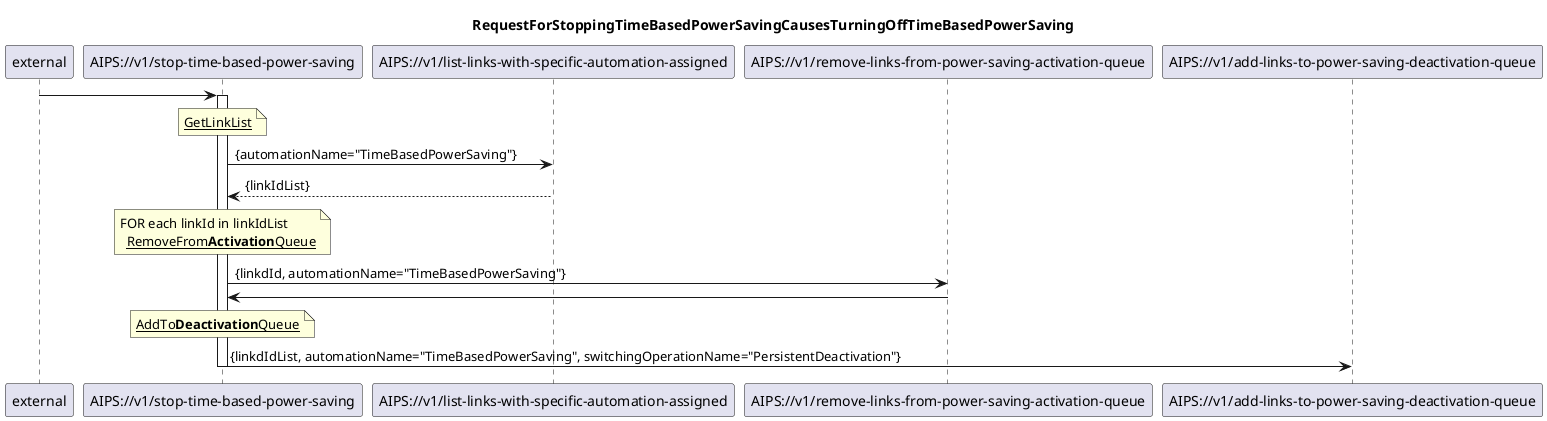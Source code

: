 @startuml 211_stopTimeBasedPowerSaving
skinparam responseMessageBelowArrow true

title
RequestForStoppingTimeBasedPowerSavingCausesTurningOffTimeBasedPowerSaving
end title

participant "external" as requestor
participant "AIPS://v1/stop-time-based-power-saving" as stopPsModule
participant "AIPS://v1/list-links-with-specific-automation-assigned" as listLinks
participant "AIPS://v1/remove-links-from-power-saving-activation-queue" as stopSimpleActivation
participant "AIPS://v1/add-links-to-power-saving-deactivation-queue" as startPersistentDeactivation


requestor -> stopPsModule
activate stopPsModule

'get the list of linkIds for which TB power saving needs to be stopped
note over stopPsModule
  <u>GetLinkList</u>
end note
stopPsModule -> listLinks: {automationName="TimeBasedPowerSaving"}
listLinks --> stopPsModule: {linkIdList}

'stop ongoing/planned power savings
note over stopPsModule
  FOR each linkId in linkIdList
    <u>RemoveFrom<b>Activation</b>Queue</u>
end note
stopPsModule -> stopSimpleActivation: {linkdId, automationName="TimeBasedPowerSaving"}
stopSimpleActivation -> stopPsModule

'initiate power saving switch-off
note over stopPsModule
  <u>AddTo<b>Deactivation</b>Queue</u>
end note
stopPsModule -> startPersistentDeactivation: {linkdIdList, automationName="TimeBasedPowerSaving", switchingOperationName="PersistentDeactivation"}

deactivate stopPsModule

@enduml